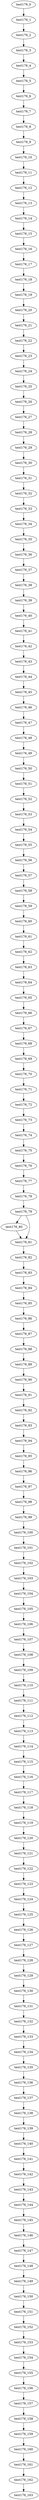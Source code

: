 digraph G {
test176_0->test176_1;
test176_1->test176_2;
test176_2->test176_3;
test176_3->test176_4;
test176_4->test176_5;
test176_5->test176_6;
test176_6->test176_7;
test176_7->test176_8;
test176_8->test176_9;
test176_9->test176_10;
test176_10->test176_11;
test176_11->test176_12;
test176_12->test176_13;
test176_13->test176_14;
test176_14->test176_15;
test176_15->test176_16;
test176_16->test176_17;
test176_17->test176_18;
test176_18->test176_19;
test176_19->test176_20;
test176_20->test176_21;
test176_21->test176_22;
test176_22->test176_23;
test176_23->test176_24;
test176_24->test176_25;
test176_25->test176_26;
test176_26->test176_27;
test176_27->test176_28;
test176_28->test176_29;
test176_29->test176_30;
test176_30->test176_31;
test176_31->test176_32;
test176_32->test176_33;
test176_33->test176_34;
test176_34->test176_35;
test176_35->test176_36;
test176_36->test176_37;
test176_37->test176_38;
test176_38->test176_39;
test176_39->test176_40;
test176_40->test176_41;
test176_41->test176_42;
test176_42->test176_43;
test176_43->test176_44;
test176_44->test176_45;
test176_45->test176_46;
test176_46->test176_47;
test176_47->test176_48;
test176_48->test176_49;
test176_49->test176_50;
test176_50->test176_51;
test176_51->test176_52;
test176_52->test176_53;
test176_53->test176_54;
test176_54->test176_55;
test176_55->test176_56;
test176_56->test176_57;
test176_57->test176_58;
test176_58->test176_59;
test176_59->test176_60;
test176_60->test176_61;
test176_61->test176_62;
test176_62->test176_63;
test176_63->test176_64;
test176_64->test176_65;
test176_65->test176_66;
test176_66->test176_67;
test176_67->test176_68;
test176_68->test176_69;
test176_69->test176_70;
test176_70->test176_71;
test176_71->test176_72;
test176_72->test176_73;
test176_73->test176_74;
test176_74->test176_75;
test176_75->test176_76;
test176_76->test176_77;
test176_77->test176_78;
test176_78->test176_79;
test176_79->test176_80;
test176_79->test176_81;
test176_80->test176_81;
test176_81->test176_82;
test176_82->test176_83;
test176_83->test176_84;
test176_84->test176_85;
test176_85->test176_86;
test176_86->test176_87;
test176_87->test176_88;
test176_88->test176_89;
test176_89->test176_90;
test176_90->test176_91;
test176_91->test176_92;
test176_92->test176_93;
test176_93->test176_94;
test176_94->test176_95;
test176_95->test176_96;
test176_96->test176_97;
test176_97->test176_98;
test176_98->test176_99;
test176_99->test176_100;
test176_100->test176_101;
test176_101->test176_102;
test176_102->test176_103;
test176_103->test176_104;
test176_104->test176_105;
test176_105->test176_106;
test176_106->test176_107;
test176_107->test176_108;
test176_108->test176_109;
test176_109->test176_110;
test176_110->test176_111;
test176_111->test176_112;
test176_112->test176_113;
test176_113->test176_114;
test176_114->test176_115;
test176_115->test176_116;
test176_116->test176_117;
test176_117->test176_118;
test176_118->test176_119;
test176_119->test176_120;
test176_120->test176_121;
test176_121->test176_122;
test176_122->test176_123;
test176_123->test176_124;
test176_124->test176_125;
test176_125->test176_126;
test176_126->test176_127;
test176_127->test176_128;
test176_128->test176_129;
test176_129->test176_130;
test176_130->test176_131;
test176_131->test176_132;
test176_132->test176_133;
test176_133->test176_134;
test176_134->test176_135;
test176_135->test176_136;
test176_136->test176_137;
test176_137->test176_138;
test176_138->test176_139;
test176_139->test176_140;
test176_140->test176_141;
test176_141->test176_142;
test176_142->test176_143;
test176_143->test176_144;
test176_144->test176_145;
test176_145->test176_146;
test176_146->test176_147;
test176_147->test176_148;
test176_148->test176_149;
test176_149->test176_150;
test176_150->test176_151;
test176_151->test176_152;
test176_152->test176_153;
test176_153->test176_154;
test176_154->test176_155;
test176_155->test176_156;
test176_156->test176_157;
test176_157->test176_158;
test176_158->test176_159;
test176_159->test176_160;
test176_160->test176_161;
test176_161->test176_162;
test176_162->test176_163;

}

